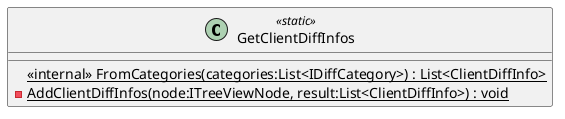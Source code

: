 @startuml
class GetClientDiffInfos <<static>> {
    <<internal>> {static} FromCategories(categories:List<IDiffCategory>) : List<ClientDiffInfo>
    {static} - AddClientDiffInfos(node:ITreeViewNode, result:List<ClientDiffInfo>) : void
}
@enduml
